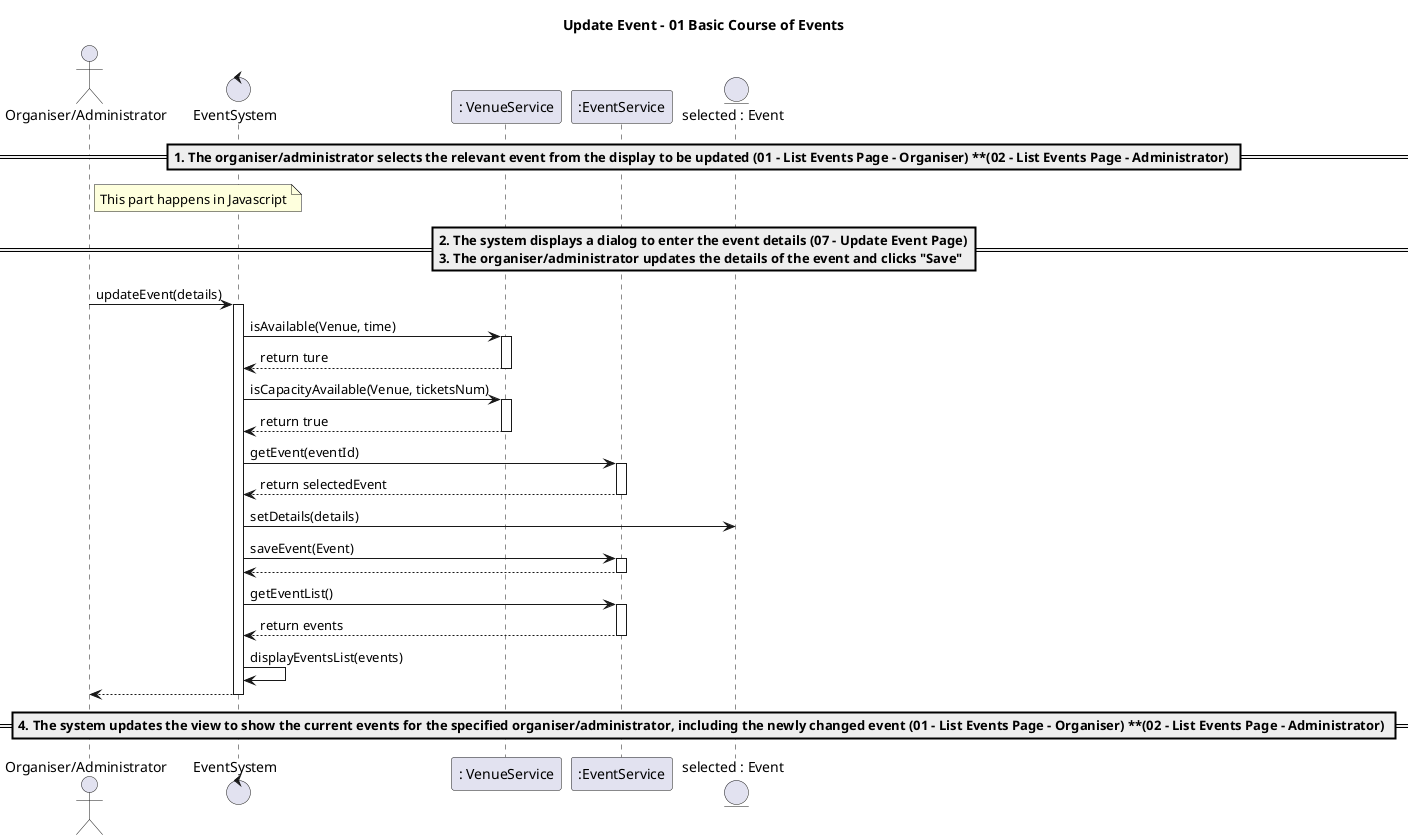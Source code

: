 @startuml
title Update Event - 01 Basic Course of Events

actor "Organiser/Administrator" as OA
control EventSystem as System
participant ": VenueService" as VenueSer
participant ":EventService" as Service
entity "selected : Event" as Event

== 1. The organiser/administrator selects the relevant event from the display to be updated **(01 - List Events Page - Organiser)** **(02 - List Events Page - Administrator) ==
note right of OA: This part happens in Javascript

== 2. The system displays a dialog to enter the event details **(07 - Update Event Page)**\n3. The organiser/administrator updates the details of the event and clicks "Save" ==

OA -> System: updateEvent(details)
activate System
System -> VenueSer: isAvailable(Venue, time)
activate VenueSer
VenueSer --> System: return ture
deactivate VenueSer
System -> VenueSer: isCapacityAvailable(Venue, ticketsNum)
activate VenueSer
VenueSer --> System: return true
deactivate VenueSer

System -> Service: getEvent(eventId)
activate Service
Service --> System: return selectedEvent
deactivate Service


System -> Event: setDetails(details)


System -> Service: saveEvent(Event)
activate Service
Service --> System: 
deactivate Service

System -> Service: getEventList()
activate Service
Service --> System: return events
deactivate Service
System -> System: displayEventsList(events)



System --> OA
deactivate System

== 4. The system updates the view to show the current events for the specified organiser/administrator, including the newly changed event **(01 - List Events Page - Organiser)** **(02 - List Events Page - Administrator) ==
@enduml
